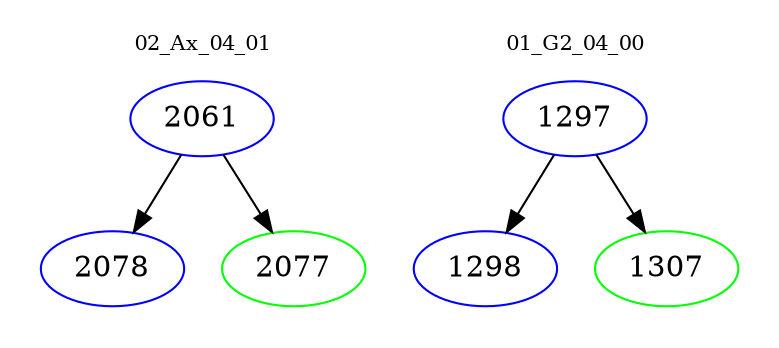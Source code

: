 digraph{
subgraph cluster_0 {
color = white
label = "02_Ax_04_01";
fontsize=10;
T0_2061 [label="2061", color="blue"]
T0_2061 -> T0_2078 [color="black"]
T0_2078 [label="2078", color="blue"]
T0_2061 -> T0_2077 [color="black"]
T0_2077 [label="2077", color="green"]
}
subgraph cluster_1 {
color = white
label = "01_G2_04_00";
fontsize=10;
T1_1297 [label="1297", color="blue"]
T1_1297 -> T1_1298 [color="black"]
T1_1298 [label="1298", color="blue"]
T1_1297 -> T1_1307 [color="black"]
T1_1307 [label="1307", color="green"]
}
}
